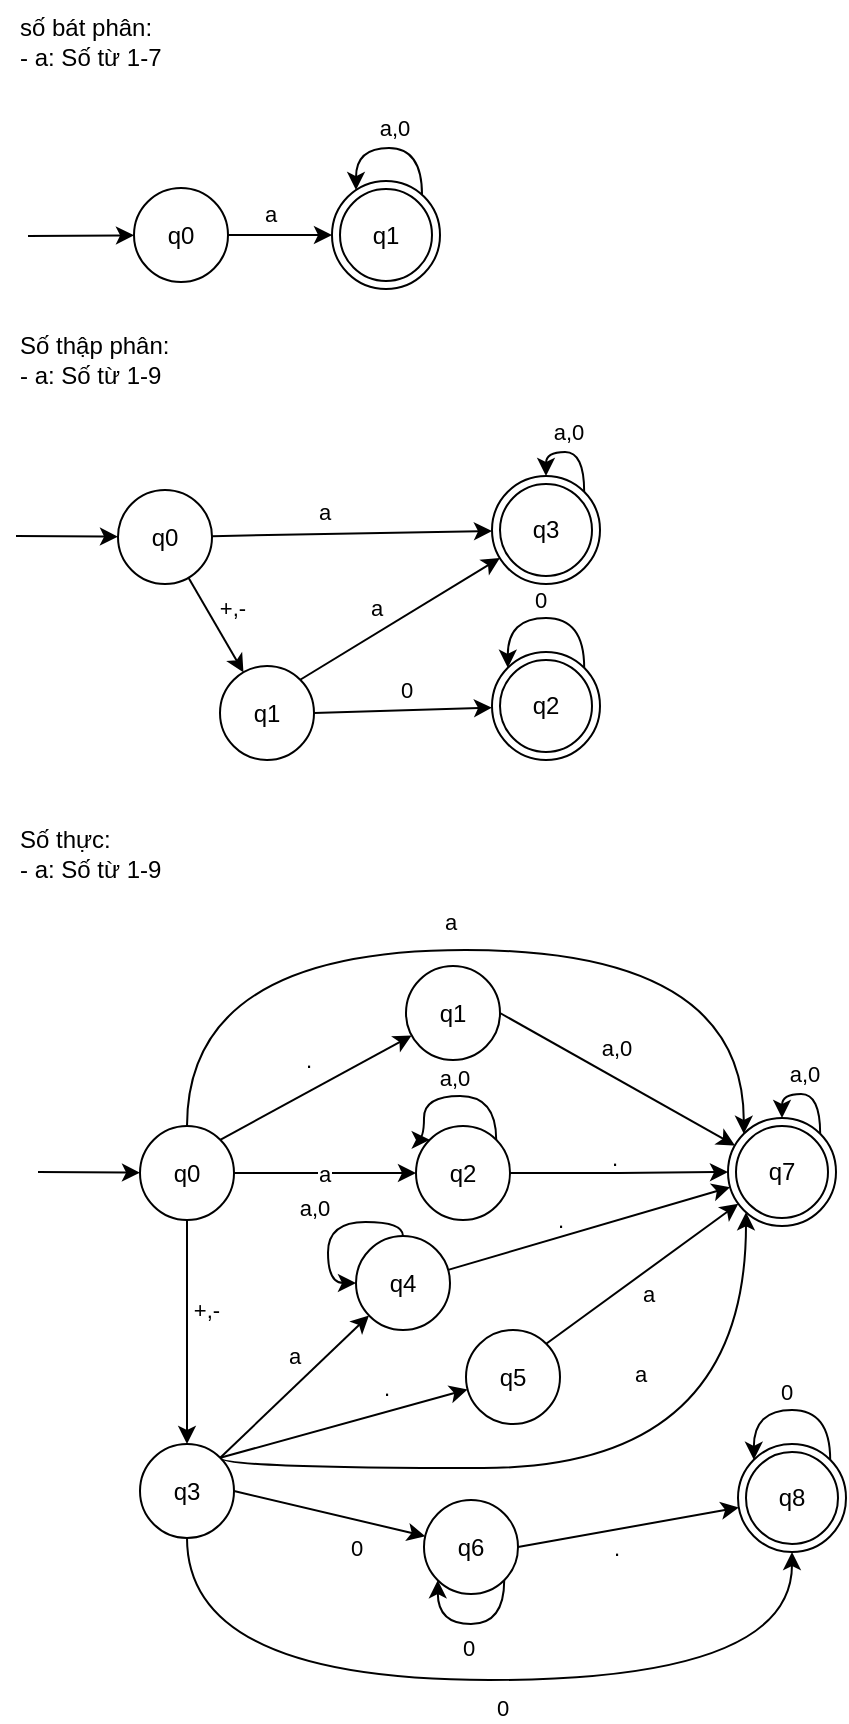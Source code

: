<mxfile version="24.7.12">
  <diagram name="Page-1" id="ywcTNB9aZr9tDC0TdeI4">
    <mxGraphModel dx="1434" dy="827" grid="0" gridSize="10" guides="1" tooltips="1" connect="1" arrows="1" fold="1" page="1" pageScale="1" pageWidth="1654" pageHeight="2336" math="0" shadow="0">
      <root>
        <mxCell id="0" />
        <mxCell id="1" parent="0" />
        <mxCell id="Q4vxLiz5nYjD_q5xdy93-6" style="edgeStyle=orthogonalEdgeStyle;rounded=0;orthogonalLoop=1;jettySize=auto;html=1;exitX=1;exitY=0.5;exitDx=0;exitDy=0;" edge="1" parent="1" source="Q4vxLiz5nYjD_q5xdy93-1" target="Q4vxLiz5nYjD_q5xdy93-14">
          <mxGeometry relative="1" as="geometry">
            <mxPoint x="277" y="201.5" as="targetPoint" />
          </mxGeometry>
        </mxCell>
        <mxCell id="Q4vxLiz5nYjD_q5xdy93-8" value="a" style="edgeLabel;html=1;align=center;verticalAlign=middle;resizable=0;points=[];" vertex="1" connectable="0" parent="Q4vxLiz5nYjD_q5xdy93-6">
          <mxGeometry x="-0.193" y="2" relative="1" as="geometry">
            <mxPoint y="-9" as="offset" />
          </mxGeometry>
        </mxCell>
        <mxCell id="Q4vxLiz5nYjD_q5xdy93-1" value="q0" style="ellipse;whiteSpace=wrap;html=1;aspect=fixed;" vertex="1" parent="1">
          <mxGeometry x="173" y="178" width="47" height="47" as="geometry" />
        </mxCell>
        <mxCell id="Q4vxLiz5nYjD_q5xdy93-2" value="" style="endArrow=classic;html=1;rounded=0;" edge="1" parent="1" target="Q4vxLiz5nYjD_q5xdy93-1">
          <mxGeometry width="50" height="50" relative="1" as="geometry">
            <mxPoint x="120" y="202" as="sourcePoint" />
            <mxPoint x="485" y="316" as="targetPoint" />
          </mxGeometry>
        </mxCell>
        <mxCell id="Q4vxLiz5nYjD_q5xdy93-10" value="số bát phân:&lt;div&gt;- a: S&lt;span style=&quot;background-color: initial;&quot;&gt;ố từ 1-7&lt;/span&gt;&lt;/div&gt;" style="text;html=1;align=left;verticalAlign=middle;resizable=0;points=[];autosize=1;strokeColor=none;fillColor=none;" vertex="1" parent="1">
          <mxGeometry x="114" y="84" width="89" height="41" as="geometry" />
        </mxCell>
        <mxCell id="Q4vxLiz5nYjD_q5xdy93-11" style="edgeStyle=orthogonalEdgeStyle;rounded=0;orthogonalLoop=1;jettySize=auto;html=1;curved=1;" edge="1" parent="1" source="Q4vxLiz5nYjD_q5xdy93-14" target="Q4vxLiz5nYjD_q5xdy93-14">
          <mxGeometry relative="1" as="geometry">
            <mxPoint x="317.117" y="184.883" as="sourcePoint" />
            <mxPoint x="283.883" y="184.883" as="targetPoint" />
            <Array as="points">
              <mxPoint x="317" y="158" />
              <mxPoint x="284" y="158" />
            </Array>
          </mxGeometry>
        </mxCell>
        <mxCell id="Q4vxLiz5nYjD_q5xdy93-13" value="a,0" style="edgeLabel;html=1;align=center;verticalAlign=middle;resizable=0;points=[];" vertex="1" connectable="0" parent="Q4vxLiz5nYjD_q5xdy93-11">
          <mxGeometry x="0.011" y="-2" relative="1" as="geometry">
            <mxPoint x="1" y="-8" as="offset" />
          </mxGeometry>
        </mxCell>
        <mxCell id="Q4vxLiz5nYjD_q5xdy93-14" value="q1" style="ellipse;shape=doubleEllipse;whiteSpace=wrap;html=1;aspect=fixed;" vertex="1" parent="1">
          <mxGeometry x="272" y="174.5" width="54" height="54" as="geometry" />
        </mxCell>
        <mxCell id="Q4vxLiz5nYjD_q5xdy93-15" value="Số thập phân:&lt;div&gt;- a: Số từ 1-9&lt;/div&gt;" style="text;html=1;align=left;verticalAlign=middle;resizable=0;points=[];autosize=1;strokeColor=none;fillColor=none;" vertex="1" parent="1">
          <mxGeometry x="114" y="243" width="93" height="41" as="geometry" />
        </mxCell>
        <mxCell id="Q4vxLiz5nYjD_q5xdy93-19" style="rounded=0;orthogonalLoop=1;jettySize=auto;html=1;" edge="1" parent="1" source="Q4vxLiz5nYjD_q5xdy93-16" target="Q4vxLiz5nYjD_q5xdy93-17">
          <mxGeometry relative="1" as="geometry" />
        </mxCell>
        <mxCell id="Q4vxLiz5nYjD_q5xdy93-20" value="+,-" style="edgeLabel;html=1;align=center;verticalAlign=middle;resizable=0;points=[];" vertex="1" connectable="0" parent="Q4vxLiz5nYjD_q5xdy93-19">
          <mxGeometry x="-0.063" y="-1" relative="1" as="geometry">
            <mxPoint x="10" y="-8" as="offset" />
          </mxGeometry>
        </mxCell>
        <mxCell id="Q4vxLiz5nYjD_q5xdy93-22" style="rounded=0;orthogonalLoop=1;jettySize=auto;html=1;" edge="1" parent="1" source="Q4vxLiz5nYjD_q5xdy93-16" target="Q4vxLiz5nYjD_q5xdy93-27">
          <mxGeometry relative="1" as="geometry">
            <mxPoint x="370" y="352.5" as="targetPoint" />
          </mxGeometry>
        </mxCell>
        <mxCell id="Q4vxLiz5nYjD_q5xdy93-24" value="a" style="edgeLabel;html=1;align=center;verticalAlign=middle;resizable=0;points=[];" vertex="1" connectable="0" parent="Q4vxLiz5nYjD_q5xdy93-22">
          <mxGeometry x="-0.116" relative="1" as="geometry">
            <mxPoint x="-6" y="-11" as="offset" />
          </mxGeometry>
        </mxCell>
        <mxCell id="Q4vxLiz5nYjD_q5xdy93-16" value="q0" style="ellipse;whiteSpace=wrap;html=1;aspect=fixed;" vertex="1" parent="1">
          <mxGeometry x="165" y="329" width="47" height="47" as="geometry" />
        </mxCell>
        <mxCell id="Q4vxLiz5nYjD_q5xdy93-25" style="rounded=0;orthogonalLoop=1;jettySize=auto;html=1;exitX=1;exitY=0;exitDx=0;exitDy=0;" edge="1" parent="1" source="Q4vxLiz5nYjD_q5xdy93-17" target="Q4vxLiz5nYjD_q5xdy93-27">
          <mxGeometry relative="1" as="geometry">
            <mxPoint x="372.635" y="363.313" as="targetPoint" />
          </mxGeometry>
        </mxCell>
        <mxCell id="Q4vxLiz5nYjD_q5xdy93-39" value="a" style="edgeLabel;html=1;align=center;verticalAlign=middle;resizable=0;points=[];" vertex="1" connectable="0" parent="Q4vxLiz5nYjD_q5xdy93-25">
          <mxGeometry x="-0.12" relative="1" as="geometry">
            <mxPoint x="-6" y="-9" as="offset" />
          </mxGeometry>
        </mxCell>
        <mxCell id="Q4vxLiz5nYjD_q5xdy93-26" style="rounded=0;orthogonalLoop=1;jettySize=auto;html=1;exitX=1;exitY=0.5;exitDx=0;exitDy=0;" edge="1" parent="1" source="Q4vxLiz5nYjD_q5xdy93-17" target="Q4vxLiz5nYjD_q5xdy93-28">
          <mxGeometry relative="1" as="geometry">
            <mxPoint x="370" y="440.5" as="targetPoint" />
          </mxGeometry>
        </mxCell>
        <mxCell id="Q4vxLiz5nYjD_q5xdy93-29" value="0" style="edgeLabel;html=1;align=center;verticalAlign=middle;resizable=0;points=[];" vertex="1" connectable="0" parent="Q4vxLiz5nYjD_q5xdy93-26">
          <mxGeometry x="-0.108" y="-1" relative="1" as="geometry">
            <mxPoint x="6" y="-12" as="offset" />
          </mxGeometry>
        </mxCell>
        <mxCell id="Q4vxLiz5nYjD_q5xdy93-17" value="q1" style="ellipse;whiteSpace=wrap;html=1;aspect=fixed;" vertex="1" parent="1">
          <mxGeometry x="216" y="417" width="47" height="47" as="geometry" />
        </mxCell>
        <mxCell id="Q4vxLiz5nYjD_q5xdy93-23" value="" style="endArrow=classic;html=1;rounded=0;" edge="1" parent="1" target="Q4vxLiz5nYjD_q5xdy93-16">
          <mxGeometry width="50" height="50" relative="1" as="geometry">
            <mxPoint x="114" y="352" as="sourcePoint" />
            <mxPoint x="510" y="265" as="targetPoint" />
          </mxGeometry>
        </mxCell>
        <mxCell id="Q4vxLiz5nYjD_q5xdy93-27" value="q3" style="ellipse;shape=doubleEllipse;whiteSpace=wrap;html=1;aspect=fixed;" vertex="1" parent="1">
          <mxGeometry x="352" y="322" width="54" height="54" as="geometry" />
        </mxCell>
        <mxCell id="Q4vxLiz5nYjD_q5xdy93-28" value="q2" style="ellipse;shape=doubleEllipse;whiteSpace=wrap;html=1;aspect=fixed;" vertex="1" parent="1">
          <mxGeometry x="352" y="410" width="54" height="54" as="geometry" />
        </mxCell>
        <mxCell id="Q4vxLiz5nYjD_q5xdy93-30" style="edgeStyle=orthogonalEdgeStyle;rounded=0;orthogonalLoop=1;jettySize=auto;html=1;exitX=1;exitY=0;exitDx=0;exitDy=0;curved=1;entryX=0.5;entryY=0;entryDx=0;entryDy=0;" edge="1" parent="1" source="Q4vxLiz5nYjD_q5xdy93-27" target="Q4vxLiz5nYjD_q5xdy93-27">
          <mxGeometry relative="1" as="geometry">
            <Array as="points">
              <mxPoint x="398" y="310" />
              <mxPoint x="379" y="310" />
            </Array>
          </mxGeometry>
        </mxCell>
        <mxCell id="Q4vxLiz5nYjD_q5xdy93-31" value="a,0" style="edgeLabel;html=1;align=center;verticalAlign=middle;resizable=0;points=[];" vertex="1" connectable="0" parent="Q4vxLiz5nYjD_q5xdy93-30">
          <mxGeometry x="0.103" relative="1" as="geometry">
            <mxPoint y="-10" as="offset" />
          </mxGeometry>
        </mxCell>
        <mxCell id="Q4vxLiz5nYjD_q5xdy93-32" style="edgeStyle=orthogonalEdgeStyle;rounded=0;orthogonalLoop=1;jettySize=auto;html=1;exitX=1;exitY=0;exitDx=0;exitDy=0;curved=1;entryX=0;entryY=0;entryDx=0;entryDy=0;" edge="1" parent="1" source="Q4vxLiz5nYjD_q5xdy93-28" target="Q4vxLiz5nYjD_q5xdy93-28">
          <mxGeometry relative="1" as="geometry">
            <Array as="points">
              <mxPoint x="398" y="393" />
              <mxPoint x="360" y="393" />
            </Array>
          </mxGeometry>
        </mxCell>
        <mxCell id="Q4vxLiz5nYjD_q5xdy93-33" value="0" style="edgeLabel;html=1;align=center;verticalAlign=middle;resizable=0;points=[];" vertex="1" connectable="0" parent="Q4vxLiz5nYjD_q5xdy93-32">
          <mxGeometry x="-0.045" relative="1" as="geometry">
            <mxPoint x="-5" y="-9" as="offset" />
          </mxGeometry>
        </mxCell>
        <mxCell id="Q4vxLiz5nYjD_q5xdy93-41" value="Số thực:&lt;div&gt;- a: Số từ 1-9&lt;/div&gt;" style="text;html=1;align=left;verticalAlign=middle;resizable=0;points=[];autosize=1;strokeColor=none;fillColor=none;" vertex="1" parent="1">
          <mxGeometry x="114" y="490" width="89" height="41" as="geometry" />
        </mxCell>
        <mxCell id="Q4vxLiz5nYjD_q5xdy93-42" style="rounded=0;orthogonalLoop=1;jettySize=auto;html=1;" edge="1" parent="1" source="Q4vxLiz5nYjD_q5xdy93-46" target="Q4vxLiz5nYjD_q5xdy93-51">
          <mxGeometry relative="1" as="geometry" />
        </mxCell>
        <mxCell id="Q4vxLiz5nYjD_q5xdy93-43" value="+,-" style="edgeLabel;html=1;align=center;verticalAlign=middle;resizable=0;points=[];" vertex="1" connectable="0" parent="Q4vxLiz5nYjD_q5xdy93-42">
          <mxGeometry x="-0.063" y="-1" relative="1" as="geometry">
            <mxPoint x="10" y="-8" as="offset" />
          </mxGeometry>
        </mxCell>
        <mxCell id="Q4vxLiz5nYjD_q5xdy93-44" style="rounded=0;orthogonalLoop=1;jettySize=auto;html=1;edgeStyle=orthogonalEdgeStyle;curved=1;entryX=0;entryY=0;entryDx=0;entryDy=0;" edge="1" parent="1" source="Q4vxLiz5nYjD_q5xdy93-46" target="Q4vxLiz5nYjD_q5xdy93-53">
          <mxGeometry relative="1" as="geometry">
            <mxPoint x="381" y="670.5" as="targetPoint" />
            <Array as="points">
              <mxPoint x="200" y="559" />
              <mxPoint x="478" y="559" />
            </Array>
          </mxGeometry>
        </mxCell>
        <mxCell id="Q4vxLiz5nYjD_q5xdy93-45" value="a" style="edgeLabel;html=1;align=center;verticalAlign=middle;resizable=0;points=[];" vertex="1" connectable="0" parent="Q4vxLiz5nYjD_q5xdy93-44">
          <mxGeometry x="-0.116" relative="1" as="geometry">
            <mxPoint x="17" y="-14" as="offset" />
          </mxGeometry>
        </mxCell>
        <mxCell id="Q4vxLiz5nYjD_q5xdy93-60" style="edgeStyle=orthogonalEdgeStyle;rounded=0;orthogonalLoop=1;jettySize=auto;html=1;exitX=1;exitY=0.5;exitDx=0;exitDy=0;" edge="1" parent="1" source="Q4vxLiz5nYjD_q5xdy93-46" target="Q4vxLiz5nYjD_q5xdy93-59">
          <mxGeometry relative="1" as="geometry" />
        </mxCell>
        <mxCell id="Q4vxLiz5nYjD_q5xdy93-61" value="a" style="edgeLabel;html=1;align=center;verticalAlign=middle;resizable=0;points=[];" vertex="1" connectable="0" parent="Q4vxLiz5nYjD_q5xdy93-60">
          <mxGeometry x="-0.011" y="1" relative="1" as="geometry">
            <mxPoint y="1" as="offset" />
          </mxGeometry>
        </mxCell>
        <mxCell id="Q4vxLiz5nYjD_q5xdy93-75" style="rounded=0;orthogonalLoop=1;jettySize=auto;html=1;exitX=1;exitY=0;exitDx=0;exitDy=0;" edge="1" parent="1" source="Q4vxLiz5nYjD_q5xdy93-46" target="Q4vxLiz5nYjD_q5xdy93-74">
          <mxGeometry relative="1" as="geometry" />
        </mxCell>
        <mxCell id="Q4vxLiz5nYjD_q5xdy93-77" value="." style="edgeLabel;html=1;align=center;verticalAlign=middle;resizable=0;points=[];" vertex="1" connectable="0" parent="Q4vxLiz5nYjD_q5xdy93-75">
          <mxGeometry x="0.131" y="-2" relative="1" as="geometry">
            <mxPoint x="-11" y="-12" as="offset" />
          </mxGeometry>
        </mxCell>
        <mxCell id="Q4vxLiz5nYjD_q5xdy93-46" value="q0" style="ellipse;whiteSpace=wrap;html=1;aspect=fixed;" vertex="1" parent="1">
          <mxGeometry x="176" y="647" width="47" height="47" as="geometry" />
        </mxCell>
        <mxCell id="Q4vxLiz5nYjD_q5xdy93-47" style="rounded=0;orthogonalLoop=1;jettySize=auto;html=1;exitX=1;exitY=0;exitDx=0;exitDy=0;edgeStyle=orthogonalEdgeStyle;curved=1;" edge="1" parent="1" source="Q4vxLiz5nYjD_q5xdy93-51" target="Q4vxLiz5nYjD_q5xdy93-53">
          <mxGeometry relative="1" as="geometry">
            <mxPoint x="383.635" y="681.313" as="targetPoint" />
            <Array as="points">
              <mxPoint x="479" y="818" />
            </Array>
          </mxGeometry>
        </mxCell>
        <mxCell id="Q4vxLiz5nYjD_q5xdy93-48" value="a" style="edgeLabel;html=1;align=center;verticalAlign=middle;resizable=0;points=[];" vertex="1" connectable="0" parent="Q4vxLiz5nYjD_q5xdy93-47">
          <mxGeometry x="-0.12" relative="1" as="geometry">
            <mxPoint x="41" y="-47" as="offset" />
          </mxGeometry>
        </mxCell>
        <mxCell id="Q4vxLiz5nYjD_q5xdy93-49" style="rounded=0;orthogonalLoop=1;jettySize=auto;html=1;edgeStyle=orthogonalEdgeStyle;curved=1;exitX=0.5;exitY=1;exitDx=0;exitDy=0;" edge="1" parent="1" source="Q4vxLiz5nYjD_q5xdy93-51" target="Q4vxLiz5nYjD_q5xdy93-54">
          <mxGeometry relative="1" as="geometry">
            <mxPoint x="381" y="758.5" as="targetPoint" />
            <Array as="points">
              <mxPoint x="200" y="924" />
              <mxPoint x="502" y="924" />
            </Array>
          </mxGeometry>
        </mxCell>
        <mxCell id="Q4vxLiz5nYjD_q5xdy93-50" value="0" style="edgeLabel;html=1;align=center;verticalAlign=middle;resizable=0;points=[];" vertex="1" connectable="0" parent="Q4vxLiz5nYjD_q5xdy93-49">
          <mxGeometry x="-0.108" y="-1" relative="1" as="geometry">
            <mxPoint x="33" y="13" as="offset" />
          </mxGeometry>
        </mxCell>
        <mxCell id="Q4vxLiz5nYjD_q5xdy93-65" style="rounded=0;orthogonalLoop=1;jettySize=auto;html=1;exitX=1;exitY=0;exitDx=0;exitDy=0;" edge="1" parent="1" source="Q4vxLiz5nYjD_q5xdy93-51" target="Q4vxLiz5nYjD_q5xdy93-64">
          <mxGeometry relative="1" as="geometry" />
        </mxCell>
        <mxCell id="Q4vxLiz5nYjD_q5xdy93-67" value="a" style="edgeLabel;html=1;align=center;verticalAlign=middle;resizable=0;points=[];" vertex="1" connectable="0" parent="Q4vxLiz5nYjD_q5xdy93-65">
          <mxGeometry x="0.139" y="-4" relative="1" as="geometry">
            <mxPoint x="-8" y="-14" as="offset" />
          </mxGeometry>
        </mxCell>
        <mxCell id="Q4vxLiz5nYjD_q5xdy93-70" style="rounded=0;orthogonalLoop=1;jettySize=auto;html=1;exitX=1;exitY=0.5;exitDx=0;exitDy=0;" edge="1" parent="1" source="Q4vxLiz5nYjD_q5xdy93-51" target="Q4vxLiz5nYjD_q5xdy93-69">
          <mxGeometry relative="1" as="geometry" />
        </mxCell>
        <mxCell id="Q4vxLiz5nYjD_q5xdy93-72" value="0" style="edgeLabel;html=1;align=center;verticalAlign=middle;resizable=0;points=[];" vertex="1" connectable="0" parent="Q4vxLiz5nYjD_q5xdy93-70">
          <mxGeometry x="0.162" y="-2" relative="1" as="geometry">
            <mxPoint x="6" y="13" as="offset" />
          </mxGeometry>
        </mxCell>
        <mxCell id="Q4vxLiz5nYjD_q5xdy93-80" style="rounded=0;orthogonalLoop=1;jettySize=auto;html=1;exitX=1;exitY=0;exitDx=0;exitDy=0;" edge="1" parent="1" source="Q4vxLiz5nYjD_q5xdy93-51" target="Q4vxLiz5nYjD_q5xdy93-79">
          <mxGeometry relative="1" as="geometry" />
        </mxCell>
        <mxCell id="Q4vxLiz5nYjD_q5xdy93-82" value="." style="edgeLabel;html=1;align=center;verticalAlign=middle;resizable=0;points=[];" vertex="1" connectable="0" parent="Q4vxLiz5nYjD_q5xdy93-80">
          <mxGeometry x="0.396" y="-2" relative="1" as="geometry">
            <mxPoint x="-4" y="-13" as="offset" />
          </mxGeometry>
        </mxCell>
        <mxCell id="Q4vxLiz5nYjD_q5xdy93-51" value="q3" style="ellipse;whiteSpace=wrap;html=1;aspect=fixed;" vertex="1" parent="1">
          <mxGeometry x="176" y="806" width="47" height="47" as="geometry" />
        </mxCell>
        <mxCell id="Q4vxLiz5nYjD_q5xdy93-52" value="" style="endArrow=classic;html=1;rounded=0;" edge="1" parent="1" target="Q4vxLiz5nYjD_q5xdy93-46">
          <mxGeometry width="50" height="50" relative="1" as="geometry">
            <mxPoint x="125" y="670" as="sourcePoint" />
            <mxPoint x="521" y="583" as="targetPoint" />
          </mxGeometry>
        </mxCell>
        <mxCell id="Q4vxLiz5nYjD_q5xdy93-53" value="q7" style="ellipse;shape=doubleEllipse;whiteSpace=wrap;html=1;aspect=fixed;" vertex="1" parent="1">
          <mxGeometry x="470" y="643" width="54" height="54" as="geometry" />
        </mxCell>
        <mxCell id="Q4vxLiz5nYjD_q5xdy93-54" value="q8" style="ellipse;shape=doubleEllipse;whiteSpace=wrap;html=1;aspect=fixed;" vertex="1" parent="1">
          <mxGeometry x="475" y="806" width="54" height="54" as="geometry" />
        </mxCell>
        <mxCell id="Q4vxLiz5nYjD_q5xdy93-55" style="edgeStyle=orthogonalEdgeStyle;rounded=0;orthogonalLoop=1;jettySize=auto;html=1;exitX=1;exitY=0;exitDx=0;exitDy=0;curved=1;entryX=0.5;entryY=0;entryDx=0;entryDy=0;" edge="1" parent="1" source="Q4vxLiz5nYjD_q5xdy93-53" target="Q4vxLiz5nYjD_q5xdy93-53">
          <mxGeometry relative="1" as="geometry">
            <Array as="points">
              <mxPoint x="516" y="631" />
              <mxPoint x="497" y="631" />
            </Array>
          </mxGeometry>
        </mxCell>
        <mxCell id="Q4vxLiz5nYjD_q5xdy93-56" value="a,0" style="edgeLabel;html=1;align=center;verticalAlign=middle;resizable=0;points=[];" vertex="1" connectable="0" parent="Q4vxLiz5nYjD_q5xdy93-55">
          <mxGeometry x="0.103" relative="1" as="geometry">
            <mxPoint y="-10" as="offset" />
          </mxGeometry>
        </mxCell>
        <mxCell id="Q4vxLiz5nYjD_q5xdy93-57" style="edgeStyle=orthogonalEdgeStyle;rounded=0;orthogonalLoop=1;jettySize=auto;html=1;exitX=1;exitY=0;exitDx=0;exitDy=0;curved=1;entryX=0;entryY=0;entryDx=0;entryDy=0;" edge="1" parent="1" source="Q4vxLiz5nYjD_q5xdy93-54" target="Q4vxLiz5nYjD_q5xdy93-54">
          <mxGeometry relative="1" as="geometry">
            <Array as="points">
              <mxPoint x="521" y="789" />
              <mxPoint x="483" y="789" />
            </Array>
          </mxGeometry>
        </mxCell>
        <mxCell id="Q4vxLiz5nYjD_q5xdy93-58" value="0" style="edgeLabel;html=1;align=center;verticalAlign=middle;resizable=0;points=[];" vertex="1" connectable="0" parent="Q4vxLiz5nYjD_q5xdy93-57">
          <mxGeometry x="-0.045" relative="1" as="geometry">
            <mxPoint x="-5" y="-9" as="offset" />
          </mxGeometry>
        </mxCell>
        <mxCell id="Q4vxLiz5nYjD_q5xdy93-62" style="edgeStyle=orthogonalEdgeStyle;rounded=0;orthogonalLoop=1;jettySize=auto;html=1;exitX=1;exitY=0.5;exitDx=0;exitDy=0;" edge="1" parent="1" source="Q4vxLiz5nYjD_q5xdy93-59" target="Q4vxLiz5nYjD_q5xdy93-53">
          <mxGeometry relative="1" as="geometry" />
        </mxCell>
        <mxCell id="Q4vxLiz5nYjD_q5xdy93-63" value="." style="edgeLabel;html=1;align=center;verticalAlign=middle;resizable=0;points=[];" vertex="1" connectable="0" parent="Q4vxLiz5nYjD_q5xdy93-62">
          <mxGeometry x="-0.013" relative="1" as="geometry">
            <mxPoint x="-2" y="-8" as="offset" />
          </mxGeometry>
        </mxCell>
        <mxCell id="Q4vxLiz5nYjD_q5xdy93-59" value="q2" style="ellipse;whiteSpace=wrap;html=1;aspect=fixed;" vertex="1" parent="1">
          <mxGeometry x="314" y="647" width="47" height="47" as="geometry" />
        </mxCell>
        <mxCell id="Q4vxLiz5nYjD_q5xdy93-66" style="rounded=0;orthogonalLoop=1;jettySize=auto;html=1;" edge="1" parent="1" source="Q4vxLiz5nYjD_q5xdy93-64" target="Q4vxLiz5nYjD_q5xdy93-53">
          <mxGeometry relative="1" as="geometry" />
        </mxCell>
        <mxCell id="Q4vxLiz5nYjD_q5xdy93-68" value="." style="edgeLabel;html=1;align=center;verticalAlign=middle;resizable=0;points=[];" vertex="1" connectable="0" parent="Q4vxLiz5nYjD_q5xdy93-66">
          <mxGeometry x="-0.113" y="-5" relative="1" as="geometry">
            <mxPoint x="-8" y="-12" as="offset" />
          </mxGeometry>
        </mxCell>
        <mxCell id="Q4vxLiz5nYjD_q5xdy93-64" value="q4" style="ellipse;whiteSpace=wrap;html=1;aspect=fixed;" vertex="1" parent="1">
          <mxGeometry x="284" y="702" width="47" height="47" as="geometry" />
        </mxCell>
        <mxCell id="Q4vxLiz5nYjD_q5xdy93-71" style="rounded=0;orthogonalLoop=1;jettySize=auto;html=1;exitX=1;exitY=0.5;exitDx=0;exitDy=0;" edge="1" parent="1" source="Q4vxLiz5nYjD_q5xdy93-69" target="Q4vxLiz5nYjD_q5xdy93-54">
          <mxGeometry relative="1" as="geometry" />
        </mxCell>
        <mxCell id="Q4vxLiz5nYjD_q5xdy93-73" value="." style="edgeLabel;html=1;align=center;verticalAlign=middle;resizable=0;points=[];" vertex="1" connectable="0" parent="Q4vxLiz5nYjD_q5xdy93-71">
          <mxGeometry x="-0.096" relative="1" as="geometry">
            <mxPoint x="-1" y="9" as="offset" />
          </mxGeometry>
        </mxCell>
        <mxCell id="Q4vxLiz5nYjD_q5xdy93-69" value="q6" style="ellipse;whiteSpace=wrap;html=1;aspect=fixed;" vertex="1" parent="1">
          <mxGeometry x="318" y="834" width="47" height="47" as="geometry" />
        </mxCell>
        <mxCell id="Q4vxLiz5nYjD_q5xdy93-76" style="rounded=0;orthogonalLoop=1;jettySize=auto;html=1;exitX=1;exitY=0.5;exitDx=0;exitDy=0;" edge="1" parent="1" source="Q4vxLiz5nYjD_q5xdy93-74" target="Q4vxLiz5nYjD_q5xdy93-53">
          <mxGeometry relative="1" as="geometry" />
        </mxCell>
        <mxCell id="Q4vxLiz5nYjD_q5xdy93-78" value="a,0" style="edgeLabel;html=1;align=center;verticalAlign=middle;resizable=0;points=[];" vertex="1" connectable="0" parent="Q4vxLiz5nYjD_q5xdy93-76">
          <mxGeometry x="-0.176" y="1" relative="1" as="geometry">
            <mxPoint x="9" y="-9" as="offset" />
          </mxGeometry>
        </mxCell>
        <mxCell id="Q4vxLiz5nYjD_q5xdy93-74" value="q1" style="ellipse;whiteSpace=wrap;html=1;aspect=fixed;" vertex="1" parent="1">
          <mxGeometry x="309" y="567" width="47" height="47" as="geometry" />
        </mxCell>
        <mxCell id="Q4vxLiz5nYjD_q5xdy93-81" style="rounded=0;orthogonalLoop=1;jettySize=auto;html=1;exitX=1;exitY=0;exitDx=0;exitDy=0;" edge="1" parent="1" source="Q4vxLiz5nYjD_q5xdy93-79" target="Q4vxLiz5nYjD_q5xdy93-53">
          <mxGeometry relative="1" as="geometry" />
        </mxCell>
        <mxCell id="Q4vxLiz5nYjD_q5xdy93-83" value="a" style="edgeLabel;html=1;align=center;verticalAlign=middle;resizable=0;points=[];" vertex="1" connectable="0" parent="Q4vxLiz5nYjD_q5xdy93-81">
          <mxGeometry x="-0.228" y="-1" relative="1" as="geometry">
            <mxPoint x="13" y="1" as="offset" />
          </mxGeometry>
        </mxCell>
        <mxCell id="Q4vxLiz5nYjD_q5xdy93-79" value="q5" style="ellipse;whiteSpace=wrap;html=1;aspect=fixed;" vertex="1" parent="1">
          <mxGeometry x="339" y="749" width="47" height="47" as="geometry" />
        </mxCell>
        <mxCell id="Q4vxLiz5nYjD_q5xdy93-89" style="edgeStyle=orthogonalEdgeStyle;rounded=0;orthogonalLoop=1;jettySize=auto;html=1;exitX=1;exitY=0;exitDx=0;exitDy=0;curved=1;entryX=0;entryY=0;entryDx=0;entryDy=0;" edge="1" parent="1" source="Q4vxLiz5nYjD_q5xdy93-59" target="Q4vxLiz5nYjD_q5xdy93-59">
          <mxGeometry relative="1" as="geometry">
            <Array as="points">
              <mxPoint x="354" y="632" />
              <mxPoint x="318" y="632" />
              <mxPoint x="318" y="654" />
            </Array>
          </mxGeometry>
        </mxCell>
        <mxCell id="Q4vxLiz5nYjD_q5xdy93-95" value="a,0" style="edgeLabel;html=1;align=center;verticalAlign=middle;resizable=0;points=[];" vertex="1" connectable="0" parent="Q4vxLiz5nYjD_q5xdy93-89">
          <mxGeometry x="-0.01" y="-2" relative="1" as="geometry">
            <mxPoint x="-2" y="-7" as="offset" />
          </mxGeometry>
        </mxCell>
        <mxCell id="Q4vxLiz5nYjD_q5xdy93-91" style="edgeStyle=orthogonalEdgeStyle;rounded=0;orthogonalLoop=1;jettySize=auto;html=1;exitX=0.5;exitY=0;exitDx=0;exitDy=0;entryX=0;entryY=0.5;entryDx=0;entryDy=0;curved=1;" edge="1" parent="1" source="Q4vxLiz5nYjD_q5xdy93-64" target="Q4vxLiz5nYjD_q5xdy93-64">
          <mxGeometry relative="1" as="geometry">
            <Array as="points">
              <mxPoint x="308" y="695" />
              <mxPoint x="270" y="695" />
              <mxPoint x="270" y="726" />
            </Array>
          </mxGeometry>
        </mxCell>
        <mxCell id="Q4vxLiz5nYjD_q5xdy93-92" value="a,0" style="edgeLabel;html=1;align=center;verticalAlign=middle;resizable=0;points=[];" vertex="1" connectable="0" parent="Q4vxLiz5nYjD_q5xdy93-91">
          <mxGeometry x="0.09" y="4" relative="1" as="geometry">
            <mxPoint x="-11" y="-11" as="offset" />
          </mxGeometry>
        </mxCell>
        <mxCell id="Q4vxLiz5nYjD_q5xdy93-96" style="edgeStyle=orthogonalEdgeStyle;rounded=0;orthogonalLoop=1;jettySize=auto;html=1;exitX=1;exitY=1;exitDx=0;exitDy=0;entryX=0;entryY=1;entryDx=0;entryDy=0;curved=1;" edge="1" parent="1" source="Q4vxLiz5nYjD_q5xdy93-69" target="Q4vxLiz5nYjD_q5xdy93-69">
          <mxGeometry relative="1" as="geometry">
            <Array as="points">
              <mxPoint x="358" y="896" />
              <mxPoint x="325" y="896" />
            </Array>
          </mxGeometry>
        </mxCell>
        <mxCell id="Q4vxLiz5nYjD_q5xdy93-97" value="0" style="edgeLabel;html=1;align=center;verticalAlign=middle;resizable=0;points=[];" vertex="1" connectable="0" parent="Q4vxLiz5nYjD_q5xdy93-96">
          <mxGeometry x="0.039" y="-1" relative="1" as="geometry">
            <mxPoint y="13" as="offset" />
          </mxGeometry>
        </mxCell>
      </root>
    </mxGraphModel>
  </diagram>
</mxfile>
